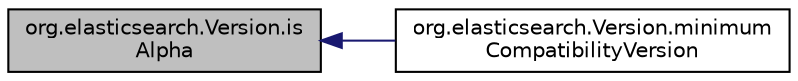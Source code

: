 digraph "org.elasticsearch.Version.isAlpha"
{
  edge [fontname="Helvetica",fontsize="10",labelfontname="Helvetica",labelfontsize="10"];
  node [fontname="Helvetica",fontsize="10",shape=record];
  rankdir="LR";
  Node5 [label="org.elasticsearch.Version.is\lAlpha",height=0.2,width=0.4,color="black", fillcolor="grey75", style="filled", fontcolor="black"];
  Node5 -> Node6 [dir="back",color="midnightblue",fontsize="10",style="solid",fontname="Helvetica"];
  Node6 [label="org.elasticsearch.Version.minimum\lCompatibilityVersion",height=0.2,width=0.4,color="black", fillcolor="white", style="filled",URL="$classorg_1_1elasticsearch_1_1_version.html#af19fa9cd6c365d9b6f1ab0003463e259"];
}
